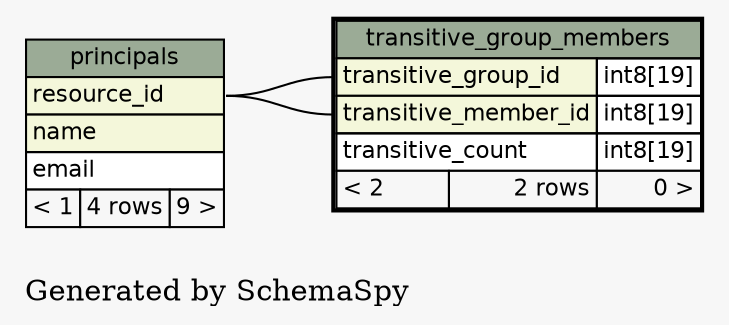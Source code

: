 // dot 2.20.2 on Linux 2.6.28-1-amd64
digraph "oneDegreeRelationshipsGraph" {
  graph [
    rankdir="RL"
    bgcolor="#f7f7f7"
    label="\nGenerated by SchemaSpy"
    labeljust="l"
  ];
  node [
    fontname="Helvetica"
    fontsize="11"
    shape="plaintext"
  ];
  edge [
    arrowsize="0.8"
  ];
  "transitive_group_members":"transitive_group_id":w -> "principals":"resource_id":e [arrowtail=crowtee arrowhead=none];
  "transitive_group_members":"transitive_member_id":w -> "principals":"resource_id":e [arrowtail=crowtee arrowhead=none];
  "principals" [
    label=<
    <TABLE BORDER="0" CELLBORDER="1" CELLSPACING="0" BGCOLOR="#ffffff">
      <TR><TD PORT="principals.heading" COLSPAN="3" BGCOLOR="#9bab96" ALIGN="CENTER">principals</TD></TR>
      <TR><TD PORT="resource_id" COLSPAN="3" BGCOLOR="#f4f7da" ALIGN="LEFT">resource_id</TD></TR>
      <TR><TD PORT="name" COLSPAN="3" BGCOLOR="#f4f7da" ALIGN="LEFT">name</TD></TR>
      <TR><TD PORT="email" COLSPAN="3" ALIGN="LEFT">email</TD></TR>
      <TR><TD ALIGN="LEFT" BGCOLOR="#f7f7f7">&lt; 1</TD><TD ALIGN="RIGHT" BGCOLOR="#f7f7f7">4 rows</TD><TD ALIGN="RIGHT" BGCOLOR="#f7f7f7">9 &gt;</TD></TR>
    </TABLE>>
    URL="principals.html#graph"
    tooltip="principals"
  ];
  "transitive_group_members" [
    label=<
    <TABLE BORDER="2" CELLBORDER="1" CELLSPACING="0" BGCOLOR="#ffffff">
      <TR><TD PORT="transitive_group_members.heading" COLSPAN="3" BGCOLOR="#9bab96" ALIGN="CENTER">transitive_group_members</TD></TR>
      <TR><TD PORT="transitive_group_id" COLSPAN="2" BGCOLOR="#f4f7da" ALIGN="LEFT">transitive_group_id</TD><TD PORT="transitive_group_id.type" ALIGN="LEFT">int8[19]</TD></TR>
      <TR><TD PORT="transitive_member_id" COLSPAN="2" BGCOLOR="#f4f7da" ALIGN="LEFT">transitive_member_id</TD><TD PORT="transitive_member_id.type" ALIGN="LEFT">int8[19]</TD></TR>
      <TR><TD PORT="transitive_count" COLSPAN="2" ALIGN="LEFT">transitive_count</TD><TD PORT="transitive_count.type" ALIGN="LEFT">int8[19]</TD></TR>
      <TR><TD ALIGN="LEFT" BGCOLOR="#f7f7f7">&lt; 2</TD><TD ALIGN="RIGHT" BGCOLOR="#f7f7f7">2 rows</TD><TD ALIGN="RIGHT" BGCOLOR="#f7f7f7">0 &gt;</TD></TR>
    </TABLE>>
    URL="transitive_group_members.html#"
    tooltip="transitive_group_members"
  ];
}
